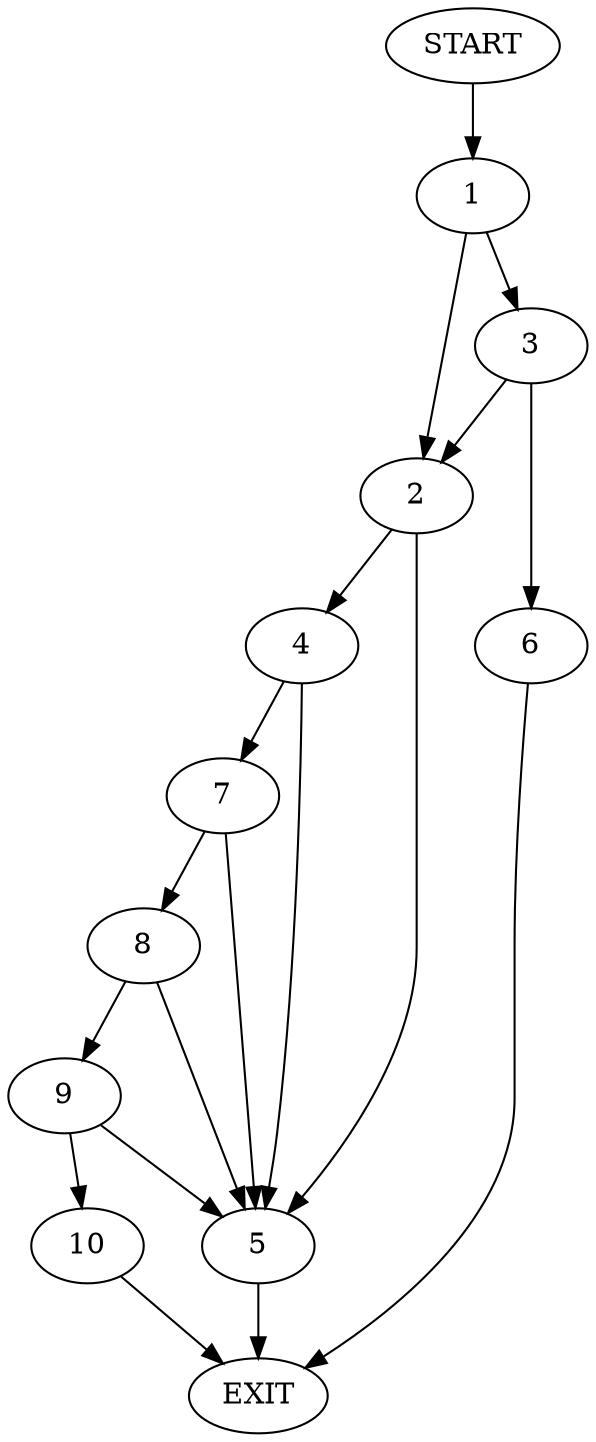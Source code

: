 digraph {
0 [label="START"]
11 [label="EXIT"]
0 -> 1
1 -> 2
1 -> 3
2 -> 4
2 -> 5
3 -> 2
3 -> 6
6 -> 11
4 -> 7
4 -> 5
5 -> 11
7 -> 5
7 -> 8
8 -> 9
8 -> 5
9 -> 5
9 -> 10
10 -> 11
}
